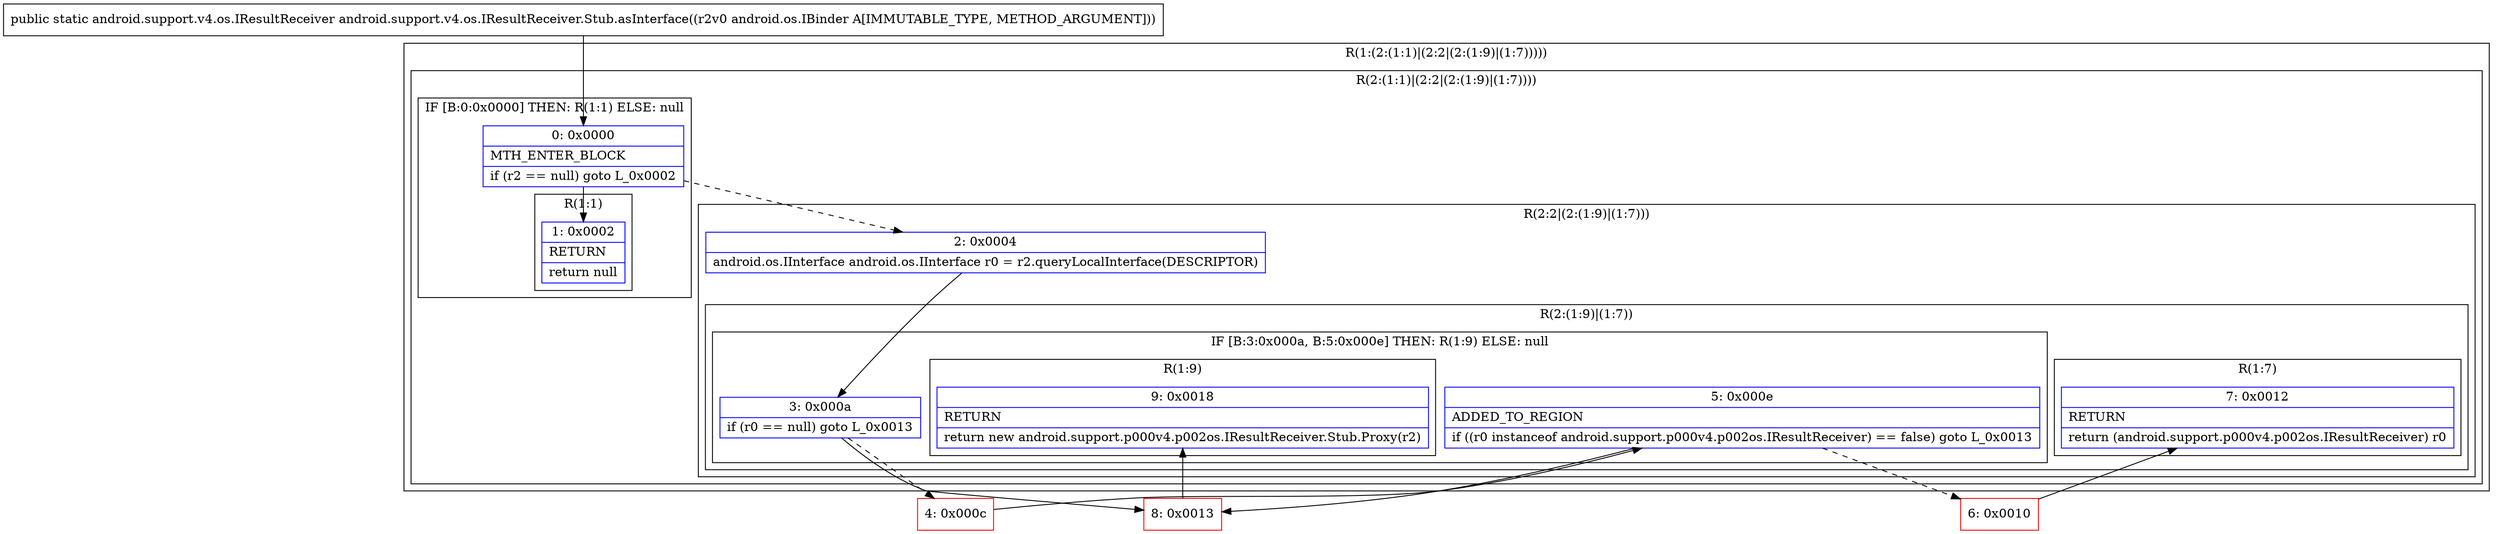 digraph "CFG forandroid.support.v4.os.IResultReceiver.Stub.asInterface(Landroid\/os\/IBinder;)Landroid\/support\/v4\/os\/IResultReceiver;" {
subgraph cluster_Region_1014601735 {
label = "R(1:(2:(1:1)|(2:2|(2:(1:9)|(1:7)))))";
node [shape=record,color=blue];
subgraph cluster_Region_425015209 {
label = "R(2:(1:1)|(2:2|(2:(1:9)|(1:7))))";
node [shape=record,color=blue];
subgraph cluster_IfRegion_851668207 {
label = "IF [B:0:0x0000] THEN: R(1:1) ELSE: null";
node [shape=record,color=blue];
Node_0 [shape=record,label="{0\:\ 0x0000|MTH_ENTER_BLOCK\l|if (r2 == null) goto L_0x0002\l}"];
subgraph cluster_Region_1245731830 {
label = "R(1:1)";
node [shape=record,color=blue];
Node_1 [shape=record,label="{1\:\ 0x0002|RETURN\l|return null\l}"];
}
}
subgraph cluster_Region_1595237723 {
label = "R(2:2|(2:(1:9)|(1:7)))";
node [shape=record,color=blue];
Node_2 [shape=record,label="{2\:\ 0x0004|android.os.IInterface android.os.IInterface r0 = r2.queryLocalInterface(DESCRIPTOR)\l}"];
subgraph cluster_Region_982076185 {
label = "R(2:(1:9)|(1:7))";
node [shape=record,color=blue];
subgraph cluster_IfRegion_1656386564 {
label = "IF [B:3:0x000a, B:5:0x000e] THEN: R(1:9) ELSE: null";
node [shape=record,color=blue];
Node_3 [shape=record,label="{3\:\ 0x000a|if (r0 == null) goto L_0x0013\l}"];
Node_5 [shape=record,label="{5\:\ 0x000e|ADDED_TO_REGION\l|if ((r0 instanceof android.support.p000v4.p002os.IResultReceiver) == false) goto L_0x0013\l}"];
subgraph cluster_Region_173136798 {
label = "R(1:9)";
node [shape=record,color=blue];
Node_9 [shape=record,label="{9\:\ 0x0018|RETURN\l|return new android.support.p000v4.p002os.IResultReceiver.Stub.Proxy(r2)\l}"];
}
}
subgraph cluster_Region_381969920 {
label = "R(1:7)";
node [shape=record,color=blue];
Node_7 [shape=record,label="{7\:\ 0x0012|RETURN\l|return (android.support.p000v4.p002os.IResultReceiver) r0\l}"];
}
}
}
}
}
Node_4 [shape=record,color=red,label="{4\:\ 0x000c}"];
Node_6 [shape=record,color=red,label="{6\:\ 0x0010}"];
Node_8 [shape=record,color=red,label="{8\:\ 0x0013}"];
MethodNode[shape=record,label="{public static android.support.v4.os.IResultReceiver android.support.v4.os.IResultReceiver.Stub.asInterface((r2v0 android.os.IBinder A[IMMUTABLE_TYPE, METHOD_ARGUMENT])) }"];
MethodNode -> Node_0;
Node_0 -> Node_1;
Node_0 -> Node_2[style=dashed];
Node_2 -> Node_3;
Node_3 -> Node_4[style=dashed];
Node_3 -> Node_8;
Node_5 -> Node_6[style=dashed];
Node_5 -> Node_8;
Node_4 -> Node_5;
Node_6 -> Node_7;
Node_8 -> Node_9;
}


